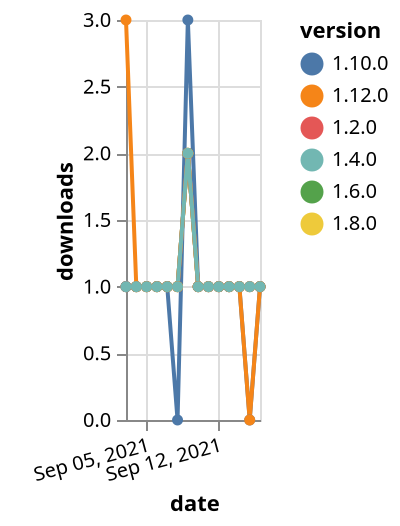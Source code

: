 {"$schema": "https://vega.github.io/schema/vega-lite/v5.json", "description": "A simple bar chart with embedded data.", "data": {"values": [{"date": "2021-09-03", "total": 168, "delta": 1, "version": "1.6.0"}, {"date": "2021-09-04", "total": 169, "delta": 1, "version": "1.6.0"}, {"date": "2021-09-05", "total": 170, "delta": 1, "version": "1.6.0"}, {"date": "2021-09-06", "total": 171, "delta": 1, "version": "1.6.0"}, {"date": "2021-09-07", "total": 172, "delta": 1, "version": "1.6.0"}, {"date": "2021-09-08", "total": 173, "delta": 1, "version": "1.6.0"}, {"date": "2021-09-09", "total": 175, "delta": 2, "version": "1.6.0"}, {"date": "2021-09-10", "total": 176, "delta": 1, "version": "1.6.0"}, {"date": "2021-09-11", "total": 177, "delta": 1, "version": "1.6.0"}, {"date": "2021-09-12", "total": 178, "delta": 1, "version": "1.6.0"}, {"date": "2021-09-13", "total": 179, "delta": 1, "version": "1.6.0"}, {"date": "2021-09-14", "total": 180, "delta": 1, "version": "1.6.0"}, {"date": "2021-09-15", "total": 181, "delta": 1, "version": "1.6.0"}, {"date": "2021-09-16", "total": 182, "delta": 1, "version": "1.6.0"}, {"date": "2021-09-03", "total": 140, "delta": 1, "version": "1.8.0"}, {"date": "2021-09-04", "total": 141, "delta": 1, "version": "1.8.0"}, {"date": "2021-09-05", "total": 142, "delta": 1, "version": "1.8.0"}, {"date": "2021-09-06", "total": 143, "delta": 1, "version": "1.8.0"}, {"date": "2021-09-07", "total": 144, "delta": 1, "version": "1.8.0"}, {"date": "2021-09-08", "total": 145, "delta": 1, "version": "1.8.0"}, {"date": "2021-09-09", "total": 147, "delta": 2, "version": "1.8.0"}, {"date": "2021-09-10", "total": 148, "delta": 1, "version": "1.8.0"}, {"date": "2021-09-11", "total": 149, "delta": 1, "version": "1.8.0"}, {"date": "2021-09-12", "total": 150, "delta": 1, "version": "1.8.0"}, {"date": "2021-09-13", "total": 151, "delta": 1, "version": "1.8.0"}, {"date": "2021-09-14", "total": 152, "delta": 1, "version": "1.8.0"}, {"date": "2021-09-15", "total": 153, "delta": 1, "version": "1.8.0"}, {"date": "2021-09-16", "total": 154, "delta": 1, "version": "1.8.0"}, {"date": "2021-09-03", "total": 162, "delta": 1, "version": "1.10.0"}, {"date": "2021-09-04", "total": 163, "delta": 1, "version": "1.10.0"}, {"date": "2021-09-05", "total": 164, "delta": 1, "version": "1.10.0"}, {"date": "2021-09-06", "total": 165, "delta": 1, "version": "1.10.0"}, {"date": "2021-09-07", "total": 166, "delta": 1, "version": "1.10.0"}, {"date": "2021-09-08", "total": 166, "delta": 0, "version": "1.10.0"}, {"date": "2021-09-09", "total": 169, "delta": 3, "version": "1.10.0"}, {"date": "2021-09-10", "total": 170, "delta": 1, "version": "1.10.0"}, {"date": "2021-09-11", "total": 171, "delta": 1, "version": "1.10.0"}, {"date": "2021-09-12", "total": 172, "delta": 1, "version": "1.10.0"}, {"date": "2021-09-13", "total": 173, "delta": 1, "version": "1.10.0"}, {"date": "2021-09-14", "total": 174, "delta": 1, "version": "1.10.0"}, {"date": "2021-09-15", "total": 174, "delta": 0, "version": "1.10.0"}, {"date": "2021-09-16", "total": 175, "delta": 1, "version": "1.10.0"}, {"date": "2021-09-03", "total": 224, "delta": 1, "version": "1.2.0"}, {"date": "2021-09-04", "total": 225, "delta": 1, "version": "1.2.0"}, {"date": "2021-09-05", "total": 226, "delta": 1, "version": "1.2.0"}, {"date": "2021-09-06", "total": 227, "delta": 1, "version": "1.2.0"}, {"date": "2021-09-07", "total": 228, "delta": 1, "version": "1.2.0"}, {"date": "2021-09-08", "total": 229, "delta": 1, "version": "1.2.0"}, {"date": "2021-09-09", "total": 231, "delta": 2, "version": "1.2.0"}, {"date": "2021-09-10", "total": 232, "delta": 1, "version": "1.2.0"}, {"date": "2021-09-11", "total": 233, "delta": 1, "version": "1.2.0"}, {"date": "2021-09-12", "total": 234, "delta": 1, "version": "1.2.0"}, {"date": "2021-09-13", "total": 235, "delta": 1, "version": "1.2.0"}, {"date": "2021-09-14", "total": 236, "delta": 1, "version": "1.2.0"}, {"date": "2021-09-15", "total": 237, "delta": 1, "version": "1.2.0"}, {"date": "2021-09-16", "total": 238, "delta": 1, "version": "1.2.0"}, {"date": "2021-09-03", "total": 117, "delta": 3, "version": "1.12.0"}, {"date": "2021-09-04", "total": 118, "delta": 1, "version": "1.12.0"}, {"date": "2021-09-05", "total": 119, "delta": 1, "version": "1.12.0"}, {"date": "2021-09-06", "total": 120, "delta": 1, "version": "1.12.0"}, {"date": "2021-09-07", "total": 121, "delta": 1, "version": "1.12.0"}, {"date": "2021-09-08", "total": 122, "delta": 1, "version": "1.12.0"}, {"date": "2021-09-09", "total": 124, "delta": 2, "version": "1.12.0"}, {"date": "2021-09-10", "total": 125, "delta": 1, "version": "1.12.0"}, {"date": "2021-09-11", "total": 126, "delta": 1, "version": "1.12.0"}, {"date": "2021-09-12", "total": 127, "delta": 1, "version": "1.12.0"}, {"date": "2021-09-13", "total": 128, "delta": 1, "version": "1.12.0"}, {"date": "2021-09-14", "total": 129, "delta": 1, "version": "1.12.0"}, {"date": "2021-09-15", "total": 129, "delta": 0, "version": "1.12.0"}, {"date": "2021-09-16", "total": 130, "delta": 1, "version": "1.12.0"}, {"date": "2021-09-03", "total": 174, "delta": 1, "version": "1.4.0"}, {"date": "2021-09-04", "total": 175, "delta": 1, "version": "1.4.0"}, {"date": "2021-09-05", "total": 176, "delta": 1, "version": "1.4.0"}, {"date": "2021-09-06", "total": 177, "delta": 1, "version": "1.4.0"}, {"date": "2021-09-07", "total": 178, "delta": 1, "version": "1.4.0"}, {"date": "2021-09-08", "total": 179, "delta": 1, "version": "1.4.0"}, {"date": "2021-09-09", "total": 181, "delta": 2, "version": "1.4.0"}, {"date": "2021-09-10", "total": 182, "delta": 1, "version": "1.4.0"}, {"date": "2021-09-11", "total": 183, "delta": 1, "version": "1.4.0"}, {"date": "2021-09-12", "total": 184, "delta": 1, "version": "1.4.0"}, {"date": "2021-09-13", "total": 185, "delta": 1, "version": "1.4.0"}, {"date": "2021-09-14", "total": 186, "delta": 1, "version": "1.4.0"}, {"date": "2021-09-15", "total": 187, "delta": 1, "version": "1.4.0"}, {"date": "2021-09-16", "total": 188, "delta": 1, "version": "1.4.0"}]}, "width": "container", "mark": {"type": "line", "point": {"filled": true}}, "encoding": {"x": {"field": "date", "type": "temporal", "timeUnit": "yearmonthdate", "title": "date", "axis": {"labelAngle": -15}}, "y": {"field": "delta", "type": "quantitative", "title": "downloads"}, "color": {"field": "version", "type": "nominal"}, "tooltip": {"field": "delta"}}}